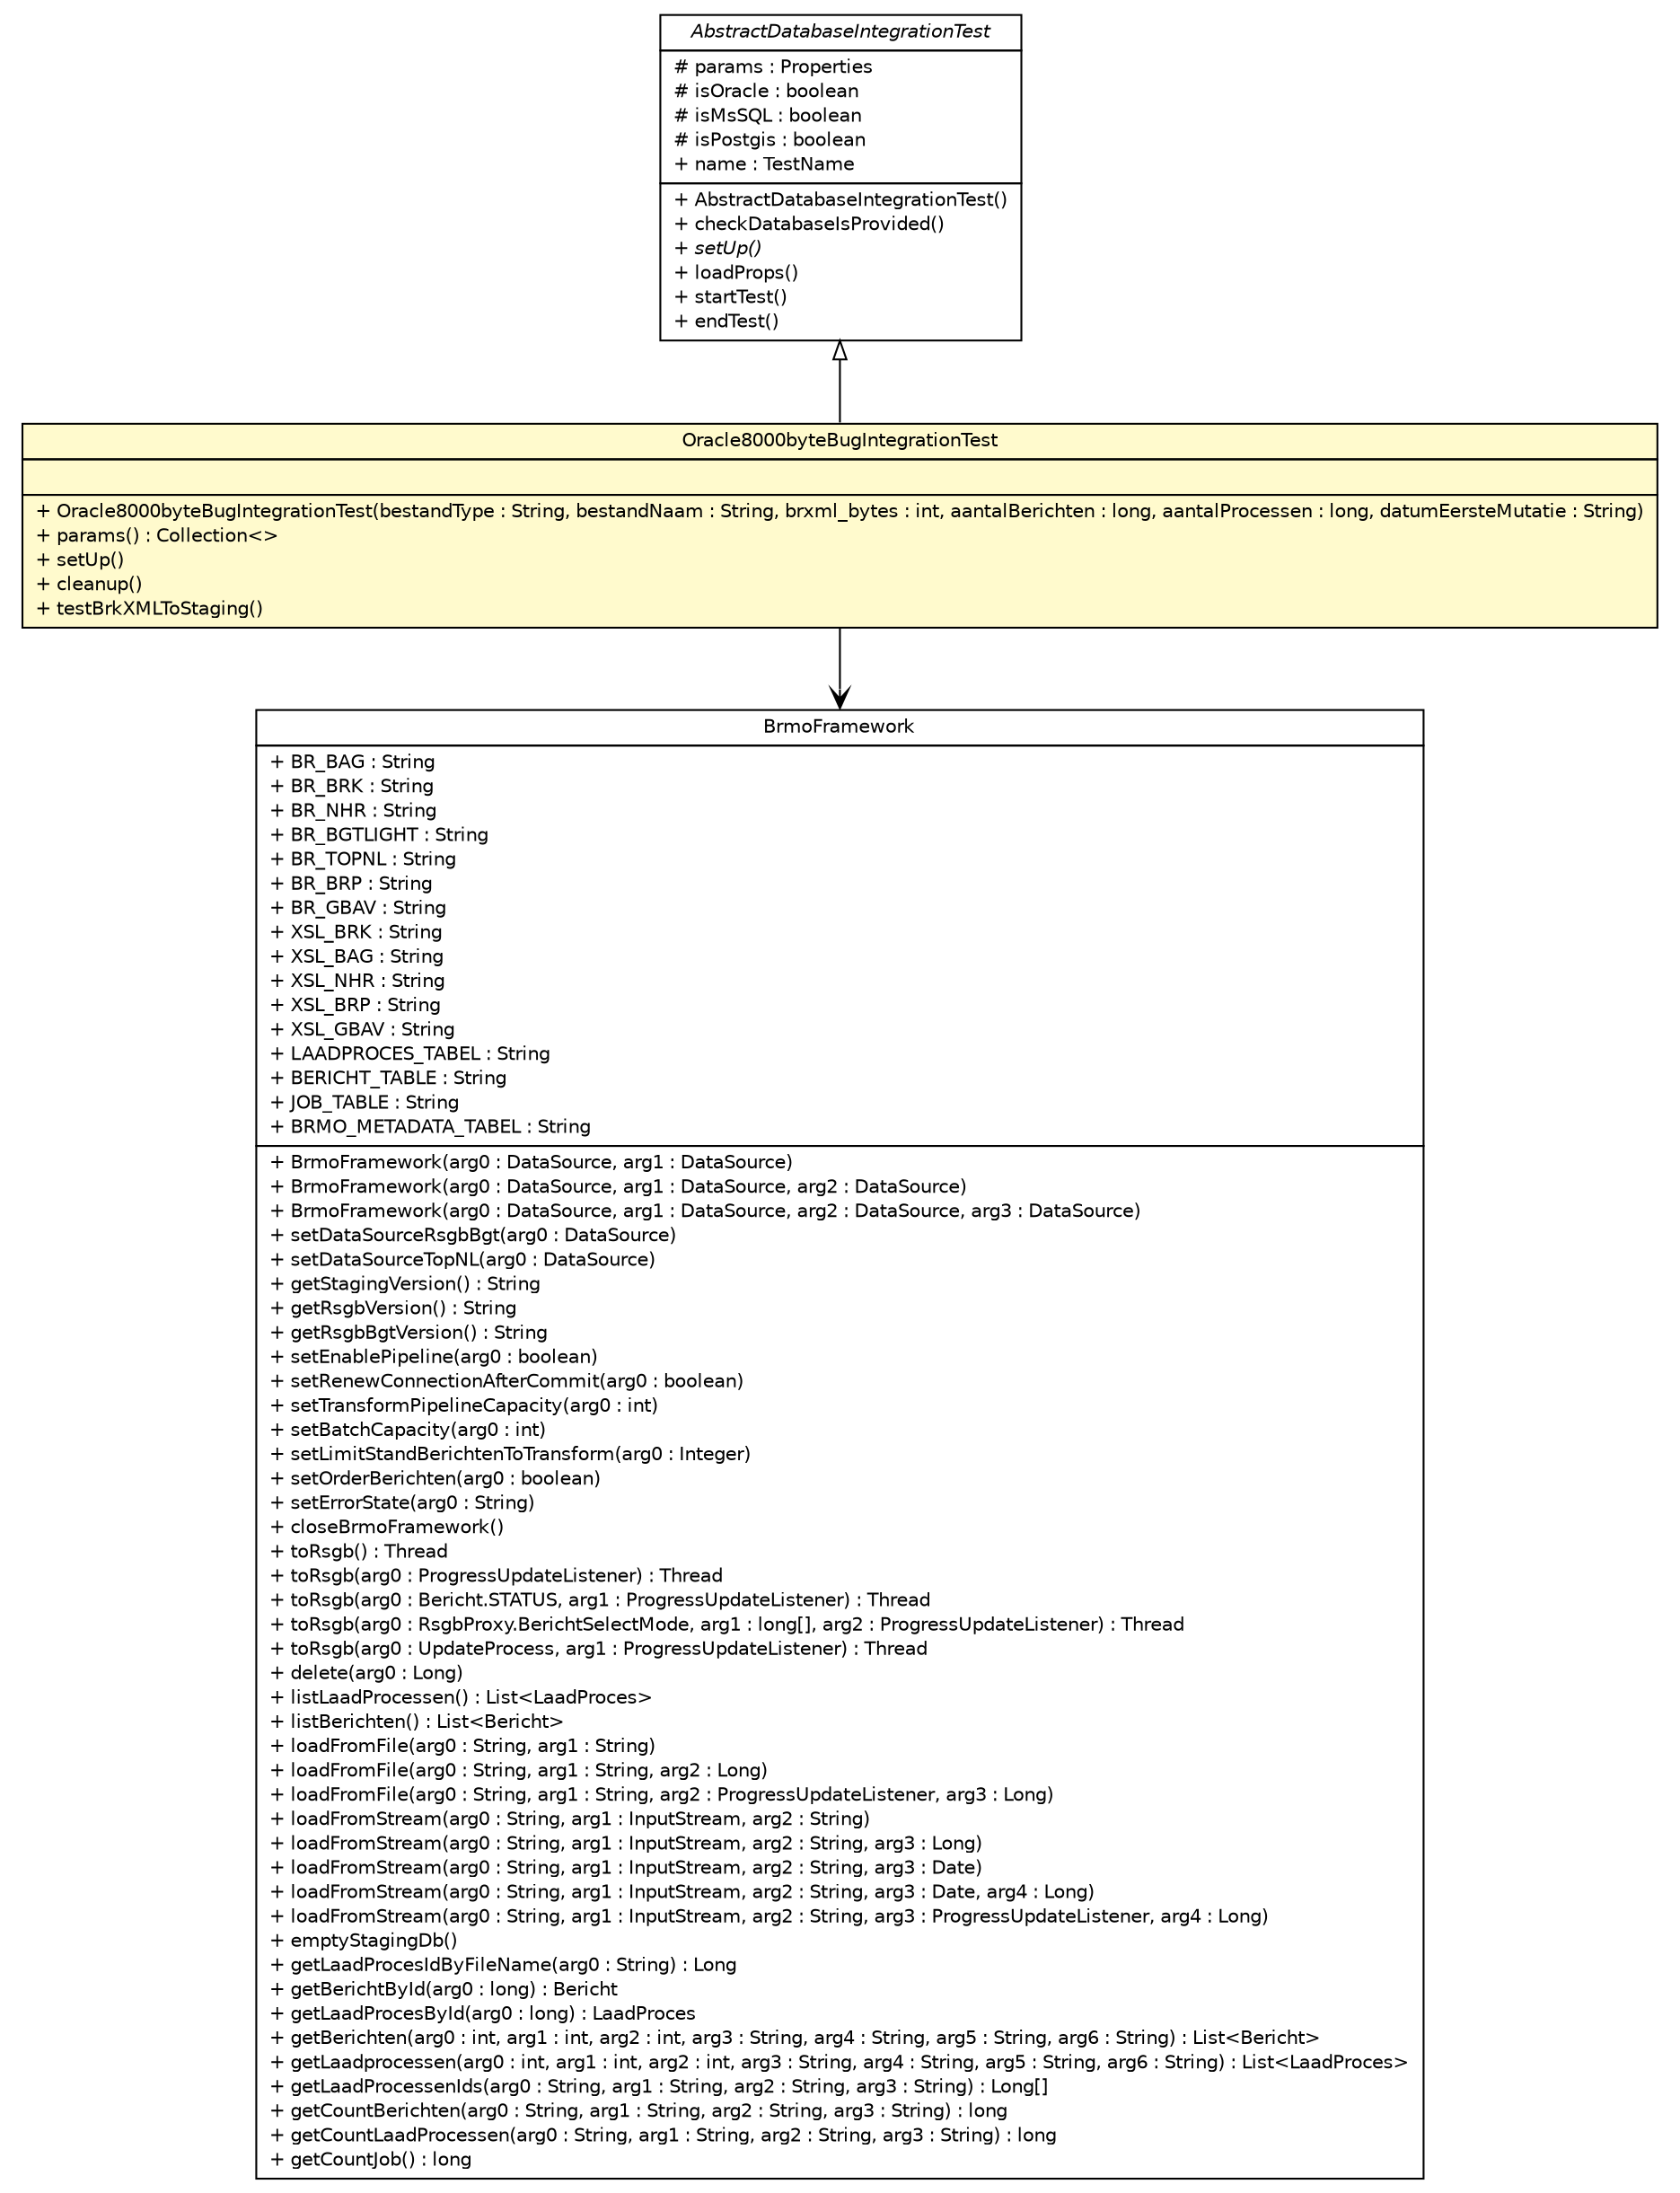 #!/usr/local/bin/dot
#
# Class diagram 
# Generated by UMLGraph version R5_6-24-gf6e263 (http://www.umlgraph.org/)
#

digraph G {
	edge [fontname="Helvetica",fontsize=10,labelfontname="Helvetica",labelfontsize=10];
	node [fontname="Helvetica",fontsize=10,shape=plaintext];
	nodesep=0.25;
	ranksep=0.5;
	// nl.b3p.Oracle8000byteBugIntegrationTest
	c1002 [label=<<table title="nl.b3p.Oracle8000byteBugIntegrationTest" border="0" cellborder="1" cellspacing="0" cellpadding="2" port="p" bgcolor="lemonChiffon" href="./Oracle8000byteBugIntegrationTest.html">
		<tr><td><table border="0" cellspacing="0" cellpadding="1">
<tr><td align="center" balign="center"> Oracle8000byteBugIntegrationTest </td></tr>
		</table></td></tr>
		<tr><td><table border="0" cellspacing="0" cellpadding="1">
<tr><td align="left" balign="left">  </td></tr>
		</table></td></tr>
		<tr><td><table border="0" cellspacing="0" cellpadding="1">
<tr><td align="left" balign="left"> + Oracle8000byteBugIntegrationTest(bestandType : String, bestandNaam : String, brxml_bytes : int, aantalBerichten : long, aantalProcessen : long, datumEersteMutatie : String) </td></tr>
<tr><td align="left" balign="left"> + params() : Collection&lt;&gt; </td></tr>
<tr><td align="left" balign="left"> + setUp() </td></tr>
<tr><td align="left" balign="left"> + cleanup() </td></tr>
<tr><td align="left" balign="left"> + testBrkXMLToStaging() </td></tr>
		</table></td></tr>
		</table>>, URL="./Oracle8000byteBugIntegrationTest.html", fontname="Helvetica", fontcolor="black", fontsize=10.0];
	// nl.b3p.AbstractDatabaseIntegrationTest
	c1010 [label=<<table title="nl.b3p.AbstractDatabaseIntegrationTest" border="0" cellborder="1" cellspacing="0" cellpadding="2" port="p" href="./AbstractDatabaseIntegrationTest.html">
		<tr><td><table border="0" cellspacing="0" cellpadding="1">
<tr><td align="center" balign="center"><font face="Helvetica-Oblique"> AbstractDatabaseIntegrationTest </font></td></tr>
		</table></td></tr>
		<tr><td><table border="0" cellspacing="0" cellpadding="1">
<tr><td align="left" balign="left"> # params : Properties </td></tr>
<tr><td align="left" balign="left"> # isOracle : boolean </td></tr>
<tr><td align="left" balign="left"> # isMsSQL : boolean </td></tr>
<tr><td align="left" balign="left"> # isPostgis : boolean </td></tr>
<tr><td align="left" balign="left"> + name : TestName </td></tr>
		</table></td></tr>
		<tr><td><table border="0" cellspacing="0" cellpadding="1">
<tr><td align="left" balign="left"> + AbstractDatabaseIntegrationTest() </td></tr>
<tr><td align="left" balign="left"> + checkDatabaseIsProvided() </td></tr>
<tr><td align="left" balign="left"><font face="Helvetica-Oblique" point-size="10.0"> + setUp() </font></td></tr>
<tr><td align="left" balign="left"> + loadProps() </td></tr>
<tr><td align="left" balign="left"> + startTest() </td></tr>
<tr><td align="left" balign="left"> + endTest() </td></tr>
		</table></td></tr>
		</table>>, URL="./AbstractDatabaseIntegrationTest.html", fontname="Helvetica", fontcolor="black", fontsize=10.0];
	//nl.b3p.Oracle8000byteBugIntegrationTest extends nl.b3p.AbstractDatabaseIntegrationTest
	c1010:p -> c1002:p [dir=back,arrowtail=empty];
	// nl.b3p.Oracle8000byteBugIntegrationTest NAVASSOC nl.b3p.brmo.loader.BrmoFramework
	c1002:p -> c1024:p [taillabel="", label="", headlabel="", fontname="Helvetica", fontcolor="black", fontsize=10.0, color="black", arrowhead=open];
	// nl.b3p.brmo.loader.BrmoFramework
	c1024 [label=<<table title="nl.b3p.brmo.loader.BrmoFramework" border="0" cellborder="1" cellspacing="0" cellpadding="2" port="p">
		<tr><td><table border="0" cellspacing="0" cellpadding="1">
<tr><td align="center" balign="center"> BrmoFramework </td></tr>
		</table></td></tr>
		<tr><td><table border="0" cellspacing="0" cellpadding="1">
<tr><td align="left" balign="left"> + BR_BAG : String </td></tr>
<tr><td align="left" balign="left"> + BR_BRK : String </td></tr>
<tr><td align="left" balign="left"> + BR_NHR : String </td></tr>
<tr><td align="left" balign="left"> + BR_BGTLIGHT : String </td></tr>
<tr><td align="left" balign="left"> + BR_TOPNL : String </td></tr>
<tr><td align="left" balign="left"> + BR_BRP : String </td></tr>
<tr><td align="left" balign="left"> + BR_GBAV : String </td></tr>
<tr><td align="left" balign="left"> + XSL_BRK : String </td></tr>
<tr><td align="left" balign="left"> + XSL_BAG : String </td></tr>
<tr><td align="left" balign="left"> + XSL_NHR : String </td></tr>
<tr><td align="left" balign="left"> + XSL_BRP : String </td></tr>
<tr><td align="left" balign="left"> + XSL_GBAV : String </td></tr>
<tr><td align="left" balign="left"> + LAADPROCES_TABEL : String </td></tr>
<tr><td align="left" balign="left"> + BERICHT_TABLE : String </td></tr>
<tr><td align="left" balign="left"> + JOB_TABLE : String </td></tr>
<tr><td align="left" balign="left"> + BRMO_METADATA_TABEL : String </td></tr>
		</table></td></tr>
		<tr><td><table border="0" cellspacing="0" cellpadding="1">
<tr><td align="left" balign="left"> + BrmoFramework(arg0 : DataSource, arg1 : DataSource) </td></tr>
<tr><td align="left" balign="left"> + BrmoFramework(arg0 : DataSource, arg1 : DataSource, arg2 : DataSource) </td></tr>
<tr><td align="left" balign="left"> + BrmoFramework(arg0 : DataSource, arg1 : DataSource, arg2 : DataSource, arg3 : DataSource) </td></tr>
<tr><td align="left" balign="left"> + setDataSourceRsgbBgt(arg0 : DataSource) </td></tr>
<tr><td align="left" balign="left"> + setDataSourceTopNL(arg0 : DataSource) </td></tr>
<tr><td align="left" balign="left"> + getStagingVersion() : String </td></tr>
<tr><td align="left" balign="left"> + getRsgbVersion() : String </td></tr>
<tr><td align="left" balign="left"> + getRsgbBgtVersion() : String </td></tr>
<tr><td align="left" balign="left"> + setEnablePipeline(arg0 : boolean) </td></tr>
<tr><td align="left" balign="left"> + setRenewConnectionAfterCommit(arg0 : boolean) </td></tr>
<tr><td align="left" balign="left"> + setTransformPipelineCapacity(arg0 : int) </td></tr>
<tr><td align="left" balign="left"> + setBatchCapacity(arg0 : int) </td></tr>
<tr><td align="left" balign="left"> + setLimitStandBerichtenToTransform(arg0 : Integer) </td></tr>
<tr><td align="left" balign="left"> + setOrderBerichten(arg0 : boolean) </td></tr>
<tr><td align="left" balign="left"> + setErrorState(arg0 : String) </td></tr>
<tr><td align="left" balign="left"> + closeBrmoFramework() </td></tr>
<tr><td align="left" balign="left"> + toRsgb() : Thread </td></tr>
<tr><td align="left" balign="left"> + toRsgb(arg0 : ProgressUpdateListener) : Thread </td></tr>
<tr><td align="left" balign="left"> + toRsgb(arg0 : Bericht.STATUS, arg1 : ProgressUpdateListener) : Thread </td></tr>
<tr><td align="left" balign="left"> + toRsgb(arg0 : RsgbProxy.BerichtSelectMode, arg1 : long[], arg2 : ProgressUpdateListener) : Thread </td></tr>
<tr><td align="left" balign="left"> + toRsgb(arg0 : UpdateProcess, arg1 : ProgressUpdateListener) : Thread </td></tr>
<tr><td align="left" balign="left"> + delete(arg0 : Long) </td></tr>
<tr><td align="left" balign="left"> + listLaadProcessen() : List&lt;LaadProces&gt; </td></tr>
<tr><td align="left" balign="left"> + listBerichten() : List&lt;Bericht&gt; </td></tr>
<tr><td align="left" balign="left"> + loadFromFile(arg0 : String, arg1 : String) </td></tr>
<tr><td align="left" balign="left"> + loadFromFile(arg0 : String, arg1 : String, arg2 : Long) </td></tr>
<tr><td align="left" balign="left"> + loadFromFile(arg0 : String, arg1 : String, arg2 : ProgressUpdateListener, arg3 : Long) </td></tr>
<tr><td align="left" balign="left"> + loadFromStream(arg0 : String, arg1 : InputStream, arg2 : String) </td></tr>
<tr><td align="left" balign="left"> + loadFromStream(arg0 : String, arg1 : InputStream, arg2 : String, arg3 : Long) </td></tr>
<tr><td align="left" balign="left"> + loadFromStream(arg0 : String, arg1 : InputStream, arg2 : String, arg3 : Date) </td></tr>
<tr><td align="left" balign="left"> + loadFromStream(arg0 : String, arg1 : InputStream, arg2 : String, arg3 : Date, arg4 : Long) </td></tr>
<tr><td align="left" balign="left"> + loadFromStream(arg0 : String, arg1 : InputStream, arg2 : String, arg3 : ProgressUpdateListener, arg4 : Long) </td></tr>
<tr><td align="left" balign="left"> + emptyStagingDb() </td></tr>
<tr><td align="left" balign="left"> + getLaadProcesIdByFileName(arg0 : String) : Long </td></tr>
<tr><td align="left" balign="left"> + getBerichtById(arg0 : long) : Bericht </td></tr>
<tr><td align="left" balign="left"> + getLaadProcesById(arg0 : long) : LaadProces </td></tr>
<tr><td align="left" balign="left"> + getBerichten(arg0 : int, arg1 : int, arg2 : int, arg3 : String, arg4 : String, arg5 : String, arg6 : String) : List&lt;Bericht&gt; </td></tr>
<tr><td align="left" balign="left"> + getLaadprocessen(arg0 : int, arg1 : int, arg2 : int, arg3 : String, arg4 : String, arg5 : String, arg6 : String) : List&lt;LaadProces&gt; </td></tr>
<tr><td align="left" balign="left"> + getLaadProcessenIds(arg0 : String, arg1 : String, arg2 : String, arg3 : String) : Long[] </td></tr>
<tr><td align="left" balign="left"> + getCountBerichten(arg0 : String, arg1 : String, arg2 : String, arg3 : String) : long </td></tr>
<tr><td align="left" balign="left"> + getCountLaadProcessen(arg0 : String, arg1 : String, arg2 : String, arg3 : String) : long </td></tr>
<tr><td align="left" balign="left"> + getCountJob() : long </td></tr>
		</table></td></tr>
		</table>>, URL="null", fontname="Helvetica", fontcolor="black", fontsize=10.0];
}

